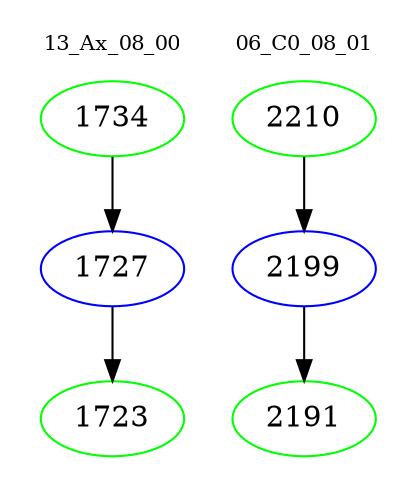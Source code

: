 digraph{
subgraph cluster_0 {
color = white
label = "13_Ax_08_00";
fontsize=10;
T0_1734 [label="1734", color="green"]
T0_1734 -> T0_1727 [color="black"]
T0_1727 [label="1727", color="blue"]
T0_1727 -> T0_1723 [color="black"]
T0_1723 [label="1723", color="green"]
}
subgraph cluster_1 {
color = white
label = "06_C0_08_01";
fontsize=10;
T1_2210 [label="2210", color="green"]
T1_2210 -> T1_2199 [color="black"]
T1_2199 [label="2199", color="blue"]
T1_2199 -> T1_2191 [color="black"]
T1_2191 [label="2191", color="green"]
}
}
